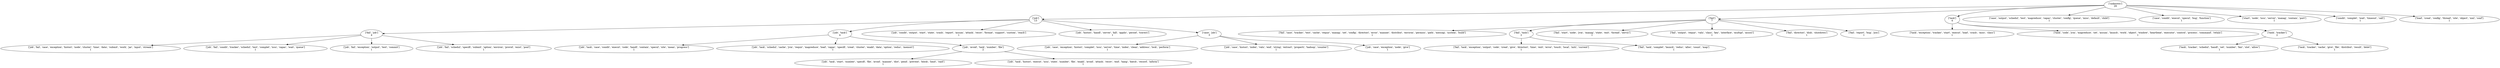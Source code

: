 strict digraph  {
	"['unknown']
29" -> "['job']
13";
	"['unknown']
29" -> "['fail']
7";
	"['unknown']
29" -> "['task']
4";
	"['unknown']
29" -> "['case', 'output', 'schedul', 'test', 'mapreduce', 'capac', 'cluster', 'config', 'queue', 'miss', 'default', 'child']
1";
	"['unknown']
29" -> "['case', 'condit', 'execut', 'specul', 'bug', 'function']
1";
	"['unknown']
29" -> "['start', 'node', 'issu', 'server', 'manag', 'contain', 'port']
1";
	"['unknown']
29" -> "['condit', 'complet', 'wait', 'timeout', 'call']
1";
	"['unknown']
29" -> "['load', 'creat', 'config', 'thread', 'site', 'object', 'xml', 'conf']
1";
	"['job']
13" -> "['fail', 'job']
4";
	"['job']
13" -> "['job', 'task']
4";
	"['job']
13" -> "['job', 'condit', 'output', 'start', 'state', 'crash', 'report', 'assum', 'attack', 'recov', 'format', 'support', 'custom', 'reach']
\
1";
	"['job']
13" -> "['job', 'histori', 'handl', 'server', 'kill', 'applic', 'period', 'travers']
1";
	"['job']
13" -> "['case', 'job']
3";
	"['fail']
7" -> "['fail', 'case', 'tracker', 'test', 'cache', 'requir', 'manag', 'set', 'config', 'directori', 'error', 'manner', 'distribut', 'environ', '\
permiss', 'path', 'messag', 'system', 'build']
1";
	"['fail']
7" -> "['fail', 'task']
2";
	"['fail']
7" -> "['fail', 'start', 'node', 'jvm', 'manag', 'state', 'exit', 'thread', 'servic']
1";
	"['fail']
7" -> "['fail', 'output', 'requir', 'valu', 'class', 'key', 'interface', 'multipl', 'associ']
1";
	"['fail']
7" -> "['fail', 'directori', 'disk', 'shutdown']
1";
	"['fail']
7" -> "['fail', 'report', 'bug', 'jira']
1";
	"['task']
4" -> "['task', 'exception', 'tracker', 'start', 'execut', 'load', 'crash', 'miss', 'class']
1";
	"['task']
4" -> "['task', 'code', 'jvm', 'mapreduce', 'set', 'assum', 'launch', 'work', 'object', 'window', 'heartbeat', 'executor', 'control', '\
process', 'command', 'retain']
1";
	"['task']
4" -> "['task', 'tracker']
2";
	"['fail', 'job']
4" -> "['job', 'fail', 'case', 'exception', 'histori', 'node', 'cluster', 'time', 'data', 'submit', 'work', 'jar', 'input', 'stream']
1";
	"['fail', 'job']
4" -> "['job', 'fail', 'condit', 'tracker', 'schedul', 'test', 'complet', 'issu', 'capac', 'wait', 'queue']
1";
	"['fail', 'job']
4" -> "['job', 'fail', 'exception', 'output', 'test', 'commit']
1";
	"['fail', 'job']
4" -> "['job', 'fail', 'schedul', 'specifi', 'submit', 'option', 'environ', 'provid', 'exist', 'pool']
1";
	"['job', 'task']
4" -> "['job', 'task', 'case', 'condit', 'execut', 'code', 'handl', 'contain', 'specul', 'site', 'mean', 'progress']
1";
	"['job', 'task']
4" -> "['job', 'task', 'schedul', 'cache', 'jvm', 'requir', 'mapreduce', 'load', 'capac', 'specifi', 'creat', 'cluster', 'enabl', 'data', '\
option', 'reduc', 'memori']
1";
	"['job', 'task']
4" -> "['job', 'avoid', 'task', 'number', 'file']
2";
	"['case', 'job']
3" -> "['job', 'case', 'exception', 'histori', 'complet', 'issu', 'server', 'time', 'index', 'clean', 'address', 'lock', 'perform']
1";
	"['case', 'job']
3" -> "['job', 'case', 'histori', 'index', 'valu', 'end', 'string', 'extract', 'properti', 'hadoop', 'counter']
1";
	"['case', 'job']
3" -> "['job', 'case', 'exception', 'node', 'give']
1";
	"['fail', 'task']
2" -> "['fail', 'task', 'exception', 'output', 'code', 'creat', 'give', 'directori', 'time', 'exit', 'error', 'touch', 'local', 'initi', '\
current']
1";
	"['fail', 'task']
2" -> "['fail', 'task', 'complet', 'launch', 'reduc', 'alloc', 'count', 'map']
1";
	"['task', 'tracker']
2" -> "['task', 'tracker', 'schedul', 'handl', 'set', 'number', 'fair', 'slot', 'allow']
1";
	"['task', 'tracker']
2" -> "['task', 'tracker', 'cache', 'give', 'file', 'distribut', 'result', 'delet']
1";
	"['job', 'avoid', 'task', 'number', 'file']
2" -> "['job', 'task', 'start', 'number', 'specifi', 'file', 'avoid', 'manner', 'dist', 'pend', 'prevent', 'block', 'limit', 'raid']
1";
	"['job', 'avoid', 'task', 'number', 'file']
2" -> "['job', 'task', 'histori', 'execut', 'issu', 'state', 'number', 'file', 'enabl', 'avoid', 'attack', 'recov', 'end', 'hang', 'batch', '\
record', 'inform']
1";
}

